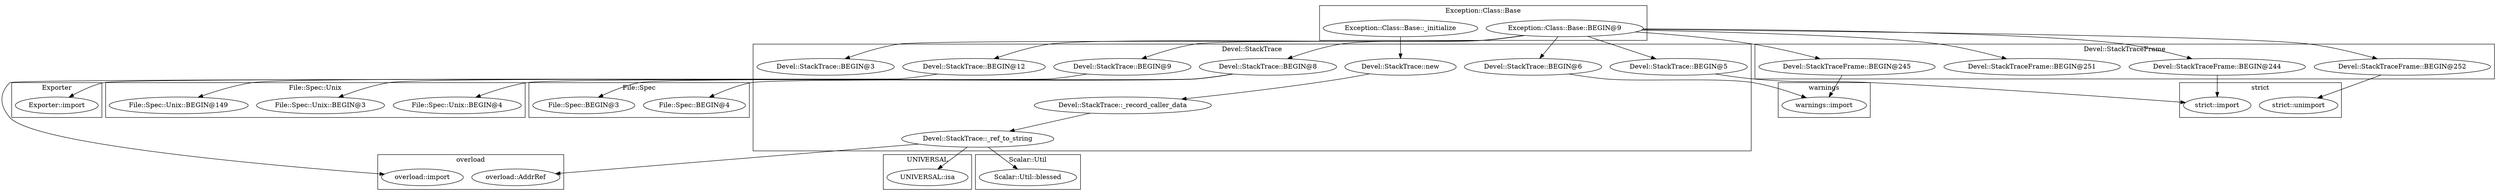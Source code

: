 digraph {
graph [overlap=false]
subgraph cluster_warnings {
	label="warnings";
	"warnings::import";
}
subgraph cluster_Scalar_Util {
	label="Scalar::Util";
	"Scalar::Util::blessed";
}
subgraph cluster_UNIVERSAL {
	label="UNIVERSAL";
	"UNIVERSAL::isa";
}
subgraph cluster_Devel_StackTrace {
	label="Devel::StackTrace";
	"Devel::StackTrace::new";
	"Devel::StackTrace::BEGIN@6";
	"Devel::StackTrace::_ref_to_string";
	"Devel::StackTrace::BEGIN@9";
	"Devel::StackTrace::BEGIN@5";
	"Devel::StackTrace::BEGIN@8";
	"Devel::StackTrace::BEGIN@12";
	"Devel::StackTrace::BEGIN@3";
	"Devel::StackTrace::_record_caller_data";
}
subgraph cluster_strict {
	label="strict";
	"strict::import";
	"strict::unimport";
}
subgraph cluster_Exporter {
	label="Exporter";
	"Exporter::import";
}
subgraph cluster_Devel_StackTraceFrame {
	label="Devel::StackTraceFrame";
	"Devel::StackTraceFrame::BEGIN@252";
	"Devel::StackTraceFrame::BEGIN@245";
	"Devel::StackTraceFrame::BEGIN@251";
	"Devel::StackTraceFrame::BEGIN@244";
}
subgraph cluster_File_Spec_Unix {
	label="File::Spec::Unix";
	"File::Spec::Unix::BEGIN@4";
	"File::Spec::Unix::BEGIN@3";
	"File::Spec::Unix::BEGIN@149";
}
subgraph cluster_overload {
	label="overload";
	"overload::AddrRef";
	"overload::import";
}
subgraph cluster_File_Spec {
	label="File::Spec";
	"File::Spec::BEGIN@4";
	"File::Spec::BEGIN@3";
}
subgraph cluster_Exception_Class_Base {
	label="Exception::Class::Base";
	"Exception::Class::Base::BEGIN@9";
	"Exception::Class::Base::_initialize";
}
"Devel::StackTrace::BEGIN@8" -> "File::Spec::Unix::BEGIN@149";
"Exception::Class::Base::BEGIN@9" -> "Devel::StackTraceFrame::BEGIN@251";
"Devel::StackTrace::BEGIN@9" -> "Exporter::import";
"Devel::StackTrace::_record_caller_data" -> "Devel::StackTrace::_ref_to_string";
"Exception::Class::Base::BEGIN@9" -> "Devel::StackTrace::BEGIN@12";
"Exception::Class::Base::_initialize" -> "Devel::StackTrace::new";
"Devel::StackTrace::_ref_to_string" -> "Scalar::Util::blessed";
"Devel::StackTrace::new" -> "Devel::StackTrace::_record_caller_data";
"Devel::StackTrace::BEGIN@8" -> "File::Spec::Unix::BEGIN@3";
"Exception::Class::Base::BEGIN@9" -> "Devel::StackTrace::BEGIN@9";
"Exception::Class::Base::BEGIN@9" -> "Devel::StackTrace::BEGIN@6";
"Exception::Class::Base::BEGIN@9" -> "Devel::StackTraceFrame::BEGIN@245";
"Devel::StackTrace::BEGIN@8" -> "File::Spec::BEGIN@4";
"Devel::StackTrace::_ref_to_string" -> "overload::AddrRef";
"Exception::Class::Base::BEGIN@9" -> "Devel::StackTraceFrame::BEGIN@244";
"Devel::StackTraceFrame::BEGIN@252" -> "strict::unimport";
"Devel::StackTrace::_ref_to_string" -> "UNIVERSAL::isa";
"Devel::StackTrace::BEGIN@12" -> "overload::import";
"Devel::StackTrace::BEGIN@6" -> "warnings::import";
"Devel::StackTraceFrame::BEGIN@245" -> "warnings::import";
"Exception::Class::Base::BEGIN@9" -> "Devel::StackTrace::BEGIN@5";
"Exception::Class::Base::BEGIN@9" -> "Devel::StackTrace::BEGIN@3";
"Devel::StackTrace::BEGIN@8" -> "File::Spec::BEGIN@3";
"Exception::Class::Base::BEGIN@9" -> "Devel::StackTraceFrame::BEGIN@252";
"Exception::Class::Base::BEGIN@9" -> "Devel::StackTrace::BEGIN@8";
"Devel::StackTraceFrame::BEGIN@244" -> "strict::import";
"Devel::StackTrace::BEGIN@5" -> "strict::import";
"Devel::StackTrace::BEGIN@8" -> "File::Spec::Unix::BEGIN@4";
}

